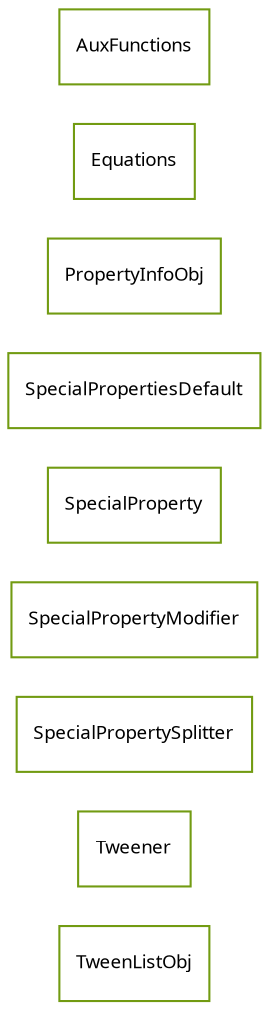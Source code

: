 strict digraph class_diagram {
  rankdir=LR;
  TypeTweenListObj[
    label="TweenListObj",
    URL="TweenListObj.html",
    tooltip="caurina.transitions.TweenListObj",
    fontname="Verdana",
    fontsize="9"
    color="#729b12"
    shape="record"
  ];
  TypeTweener[
    label="Tweener",
    URL="Tweener.html",
    tooltip="caurina.transitions.Tweener",
    fontname="Verdana",
    fontsize="9"
    color="#729b12"
    shape="record"
  ];
  TypeSpecialPropertySplitter[
    label="SpecialPropertySplitter",
    URL="SpecialPropertySplitter.html",
    tooltip="caurina.transitions.SpecialPropertySplitter",
    fontname="Verdana",
    fontsize="9"
    color="#729b12"
    shape="record"
  ];
  TypeSpecialPropertyModifier[
    label="SpecialPropertyModifier",
    URL="SpecialPropertyModifier.html",
    tooltip="caurina.transitions.SpecialPropertyModifier",
    fontname="Verdana",
    fontsize="9"
    color="#729b12"
    shape="record"
  ];
  TypeSpecialProperty[
    label="SpecialProperty",
    URL="SpecialProperty.html",
    tooltip="caurina.transitions.SpecialProperty",
    fontname="Verdana",
    fontsize="9"
    color="#729b12"
    shape="record"
  ];
  TypeSpecialPropertiesDefault[
    label="SpecialPropertiesDefault",
    URL="SpecialPropertiesDefault.html",
    tooltip="caurina.transitions.SpecialPropertiesDefault",
    fontname="Verdana",
    fontsize="9"
    color="#729b12"
    shape="record"
  ];
  TypePropertyInfoObj[
    label="PropertyInfoObj",
    URL="PropertyInfoObj.html",
    tooltip="caurina.transitions.PropertyInfoObj",
    fontname="Verdana",
    fontsize="9"
    color="#729b12"
    shape="record"
  ];
  TypeEquations[
    label="Equations",
    URL="Equations.html",
    tooltip="caurina.transitions.Equations",
    fontname="Verdana",
    fontsize="9"
    color="#729b12"
    shape="record"
  ];
  TypeAuxFunctions[
    label="AuxFunctions",
    URL="AuxFunctions.html",
    tooltip="caurina.transitions.AuxFunctions",
    fontname="Verdana",
    fontsize="9"
    color="#729b12"
    shape="record"
  ];
}
